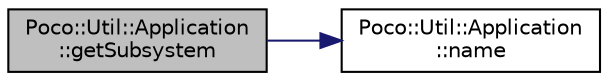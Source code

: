 digraph "Poco::Util::Application::getSubsystem"
{
 // LATEX_PDF_SIZE
  edge [fontname="Helvetica",fontsize="10",labelfontname="Helvetica",labelfontsize="10"];
  node [fontname="Helvetica",fontsize="10",shape=record];
  rankdir="LR";
  Node1 [label="Poco::Util::Application\l::getSubsystem",height=0.2,width=0.4,color="black", fillcolor="grey75", style="filled", fontcolor="black",tooltip=" "];
  Node1 -> Node2 [color="midnightblue",fontsize="10",style="solid",fontname="Helvetica"];
  Node2 [label="Poco::Util::Application\l::name",height=0.2,width=0.4,color="black", fillcolor="white", style="filled",URL="$classPoco_1_1Util_1_1Application.html#ad2aa675448f563949b464c0e59d03ade",tooltip=" "];
}
